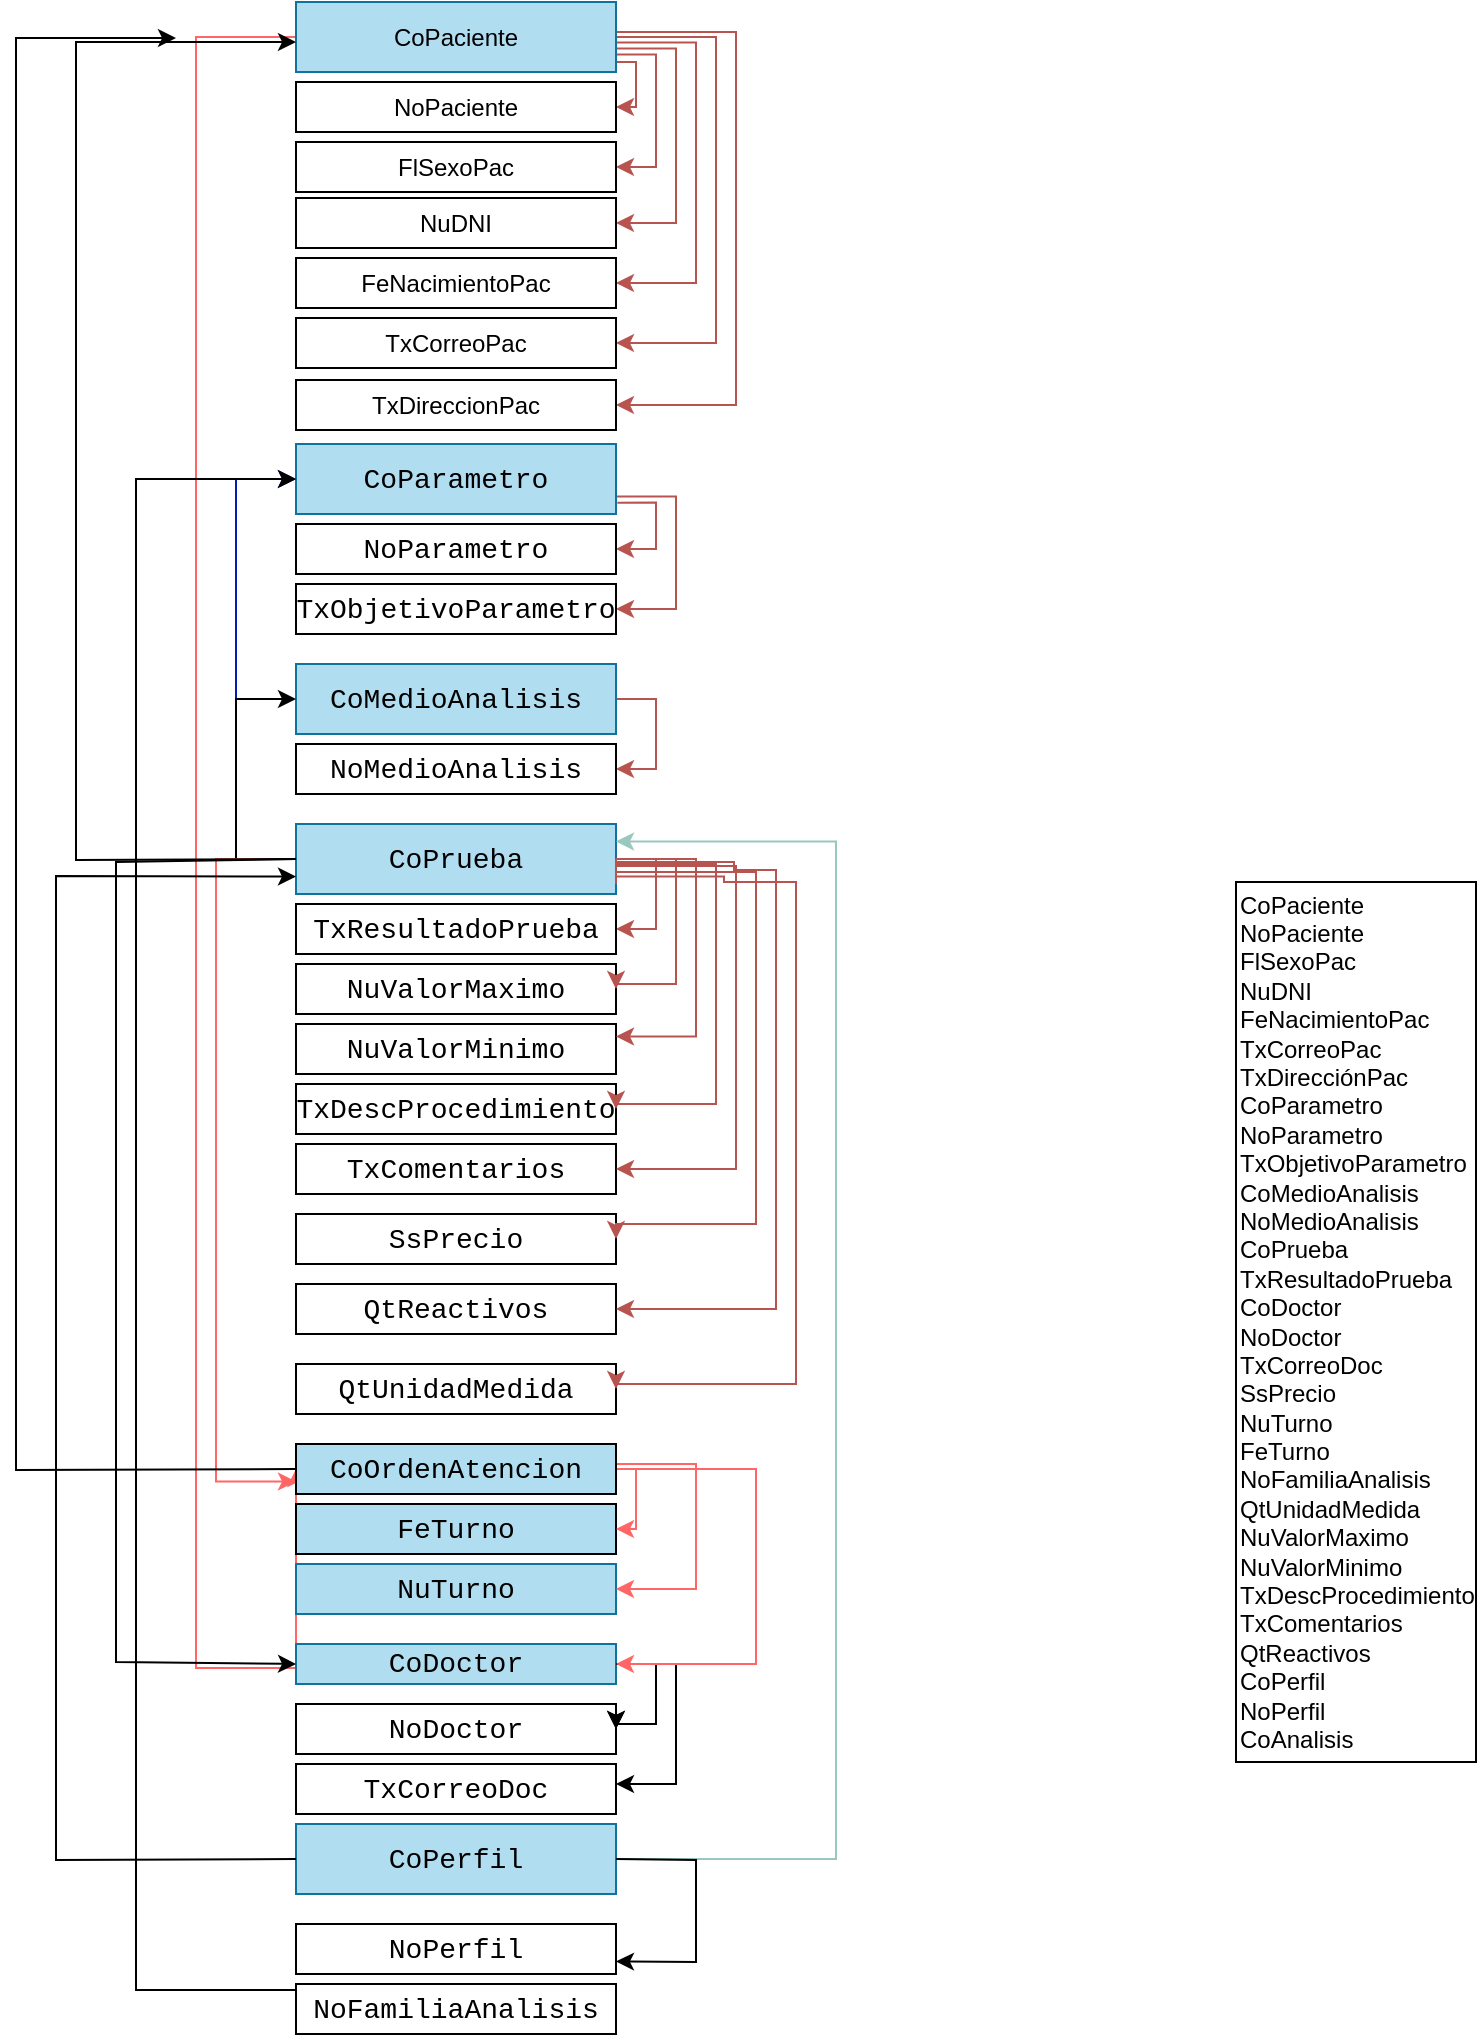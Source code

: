 <mxfile version="20.0.1" type="github" pages="2">
  <diagram id="OgyrWE9QW7U01_mNfkW-" name="Diagrama Funcional">
    <mxGraphModel dx="1422" dy="1931" grid="1" gridSize="10" guides="1" tooltips="1" connect="1" arrows="1" fold="1" page="1" pageScale="1" pageWidth="827" pageHeight="1169" math="0" shadow="0">
      <root>
        <mxCell id="0" />
        <mxCell id="1" parent="0" />
        <mxCell id="U30fMHRPCKEvRSloWxJ2-2" value="&lt;div&gt;CoPaciente&lt;/div&gt;&lt;div&gt;NoPaciente&lt;/div&gt;&lt;div&gt;FlSexoPac&lt;/div&gt;&lt;div&gt;&lt;span style=&quot;background-color: initial;&quot;&gt;NuDNI&lt;/span&gt;&lt;/div&gt;&lt;div&gt;FeNacimientoPac&lt;/div&gt;&lt;div&gt;TxCorreoPac&lt;/div&gt;&lt;div&gt;TxDirecciónPac&lt;/div&gt;&lt;div&gt;CoParametro&lt;/div&gt;&lt;div&gt;NoParametro&lt;/div&gt;&lt;div&gt;TxObjetivoParametro&lt;/div&gt;&lt;div&gt;CoMedioAnalisis&lt;/div&gt;&lt;div&gt;NoMedioAnalisis&lt;/div&gt;&lt;div&gt;CoPrueba&lt;/div&gt;&lt;div&gt;TxResultadoPrueba&lt;/div&gt;&lt;div&gt;CoDoctor&lt;/div&gt;&lt;div&gt;NoDoctor&lt;/div&gt;&lt;div&gt;TxCorreoDoc&lt;/div&gt;&lt;div&gt;SsPrecio&lt;/div&gt;&lt;div&gt;NuTurno&lt;/div&gt;&lt;div&gt;FeTurno&lt;/div&gt;&lt;div&gt;NoFamiliaAnalisis&lt;/div&gt;&lt;div&gt;QtUnidadMedida&lt;/div&gt;&lt;div&gt;NuValorMaximo&lt;/div&gt;&lt;div&gt;NuValorMinimo&lt;/div&gt;&lt;div&gt;TxDescProcedimiento&lt;/div&gt;&lt;div&gt;TxComentarios&lt;/div&gt;&lt;div&gt;QtReactivos&lt;/div&gt;&lt;div&gt;CoPerfil&lt;/div&gt;&lt;div&gt;NoPerfil&lt;/div&gt;&lt;div&gt;CoAnalisis&lt;/div&gt;" style="rounded=0;whiteSpace=wrap;html=1;align=left;" parent="1" vertex="1">
          <mxGeometry x="630" y="-700" width="120" height="440" as="geometry" />
        </mxCell>
        <mxCell id="VMXTu07LzBf01yCNnAky-2" style="edgeStyle=orthogonalEdgeStyle;rounded=0;orthogonalLoop=1;jettySize=auto;html=1;entryX=1;entryY=0.5;entryDx=0;entryDy=0;fillColor=#f8cecc;strokeColor=#b85450;" parent="1" source="U30fMHRPCKEvRSloWxJ2-3" target="U30fMHRPCKEvRSloWxJ2-10" edge="1">
          <mxGeometry relative="1" as="geometry">
            <Array as="points">
              <mxPoint x="330" y="-1110" />
              <mxPoint x="330" y="-1087" />
            </Array>
          </mxGeometry>
        </mxCell>
        <mxCell id="VMXTu07LzBf01yCNnAky-3" style="edgeStyle=orthogonalEdgeStyle;rounded=0;orthogonalLoop=1;jettySize=auto;html=1;entryX=1;entryY=0.5;entryDx=0;entryDy=0;exitX=1;exitY=0.75;exitDx=0;exitDy=0;fillColor=#f8cecc;strokeColor=#b85450;" parent="1" source="U30fMHRPCKEvRSloWxJ2-3" target="7MqDWlDyah3As3ThQvoX-7" edge="1">
          <mxGeometry relative="1" as="geometry">
            <Array as="points">
              <mxPoint x="340" y="-1114" />
              <mxPoint x="340" y="-1057" />
            </Array>
          </mxGeometry>
        </mxCell>
        <mxCell id="VMXTu07LzBf01yCNnAky-4" style="edgeStyle=orthogonalEdgeStyle;rounded=0;orthogonalLoop=1;jettySize=auto;html=1;entryX=1;entryY=0.5;entryDx=0;entryDy=0;fillColor=#f8cecc;strokeColor=#b85450;exitX=1.001;exitY=0.663;exitDx=0;exitDy=0;exitPerimeter=0;" parent="1" source="U30fMHRPCKEvRSloWxJ2-3" target="7MqDWlDyah3As3ThQvoX-8" edge="1">
          <mxGeometry relative="1" as="geometry">
            <Array as="points">
              <mxPoint x="350" y="-1117" />
              <mxPoint x="350" y="-1030" />
            </Array>
          </mxGeometry>
        </mxCell>
        <mxCell id="VMXTu07LzBf01yCNnAky-5" style="edgeStyle=orthogonalEdgeStyle;rounded=0;orthogonalLoop=1;jettySize=auto;html=1;entryX=1;entryY=0.5;entryDx=0;entryDy=0;fillColor=#f8cecc;strokeColor=#b85450;exitX=1.002;exitY=0.579;exitDx=0;exitDy=0;exitPerimeter=0;" parent="1" source="U30fMHRPCKEvRSloWxJ2-3" target="7MqDWlDyah3As3ThQvoX-9" edge="1">
          <mxGeometry relative="1" as="geometry">
            <Array as="points">
              <mxPoint x="360" y="-1120" />
              <mxPoint x="360" y="-999" />
            </Array>
          </mxGeometry>
        </mxCell>
        <mxCell id="VMXTu07LzBf01yCNnAky-6" style="edgeStyle=orthogonalEdgeStyle;rounded=0;orthogonalLoop=1;jettySize=auto;html=1;entryX=1;entryY=0.5;entryDx=0;entryDy=0;exitX=1;exitY=0.5;exitDx=0;exitDy=0;fillColor=#f8cecc;strokeColor=#b85450;" parent="1" source="U30fMHRPCKEvRSloWxJ2-3" target="7MqDWlDyah3As3ThQvoX-10" edge="1">
          <mxGeometry relative="1" as="geometry">
            <Array as="points">
              <mxPoint x="370" y="-1123" />
              <mxPoint x="370" y="-970" />
            </Array>
          </mxGeometry>
        </mxCell>
        <mxCell id="VMXTu07LzBf01yCNnAky-7" style="edgeStyle=orthogonalEdgeStyle;rounded=0;orthogonalLoop=1;jettySize=auto;html=1;entryX=1;entryY=0.5;entryDx=0;entryDy=0;fillColor=#f8cecc;strokeColor=#b85450;exitX=1.001;exitY=0.43;exitDx=0;exitDy=0;exitPerimeter=0;" parent="1" source="U30fMHRPCKEvRSloWxJ2-3" target="7MqDWlDyah3As3ThQvoX-11" edge="1">
          <mxGeometry relative="1" as="geometry">
            <Array as="points">
              <mxPoint x="380" y="-1125" />
              <mxPoint x="380" y="-938" />
            </Array>
          </mxGeometry>
        </mxCell>
        <mxCell id="k_henDzEmTzPx3Y-Ofke-39" style="edgeStyle=orthogonalEdgeStyle;rounded=0;orthogonalLoop=1;jettySize=auto;html=1;entryX=0;entryY=0.5;entryDx=0;entryDy=0;strokeColor=#FF6666;" parent="1" source="U30fMHRPCKEvRSloWxJ2-3" target="k_henDzEmTzPx3Y-Ofke-34" edge="1">
          <mxGeometry relative="1" as="geometry">
            <Array as="points">
              <mxPoint x="110" y="-1122" />
              <mxPoint x="110" y="-307" />
            </Array>
          </mxGeometry>
        </mxCell>
        <mxCell id="U30fMHRPCKEvRSloWxJ2-3" value="&lt;span style=&quot;text-align: left;&quot;&gt;CoPaciente&lt;/span&gt;" style="rounded=0;whiteSpace=wrap;html=1;verticalAlign=middle;fillColor=#b1ddf0;strokeColor=#10739e;" parent="1" vertex="1">
          <mxGeometry x="160" y="-1140" width="160" height="35" as="geometry" />
        </mxCell>
        <mxCell id="U30fMHRPCKEvRSloWxJ2-10" value="NoPaciente" style="rounded=0;whiteSpace=wrap;html=1;fillColor=none;verticalAlign=middle;" parent="1" vertex="1">
          <mxGeometry x="160" y="-1100" width="160" height="25" as="geometry" />
        </mxCell>
        <mxCell id="7MqDWlDyah3As3ThQvoX-7" value="FlSexoPac" style="text;whiteSpace=wrap;html=1;strokeColor=default;align=center;verticalAlign=middle;" parent="1" vertex="1">
          <mxGeometry x="160" y="-1070" width="160" height="25" as="geometry" />
        </mxCell>
        <mxCell id="7MqDWlDyah3As3ThQvoX-8" value="NuDNI" style="text;whiteSpace=wrap;html=1;strokeColor=default;verticalAlign=middle;align=center;" parent="1" vertex="1">
          <mxGeometry x="160" y="-1042" width="160" height="25" as="geometry" />
        </mxCell>
        <mxCell id="7MqDWlDyah3As3ThQvoX-9" value="FeNacimientoPac" style="text;whiteSpace=wrap;html=1;strokeColor=default;verticalAlign=middle;align=center;" parent="1" vertex="1">
          <mxGeometry x="160" y="-1012" width="160" height="25" as="geometry" />
        </mxCell>
        <mxCell id="7MqDWlDyah3As3ThQvoX-10" value="TxCorreoPac" style="text;whiteSpace=wrap;html=1;strokeColor=default;verticalAlign=middle;align=center;" parent="1" vertex="1">
          <mxGeometry x="160" y="-982" width="160" height="25" as="geometry" />
        </mxCell>
        <mxCell id="7MqDWlDyah3As3ThQvoX-11" value="TxDireccionPac" style="text;whiteSpace=wrap;html=1;strokeColor=default;verticalAlign=middle;align=center;" parent="1" vertex="1">
          <mxGeometry x="160" y="-951" width="160" height="25" as="geometry" />
        </mxCell>
        <mxCell id="joBJQcJy5BEW3q7VFywo-4" style="edgeStyle=orthogonalEdgeStyle;rounded=0;orthogonalLoop=1;jettySize=auto;html=1;entryX=1;entryY=0.5;entryDx=0;entryDy=0;exitX=1.004;exitY=0.838;exitDx=0;exitDy=0;exitPerimeter=0;fillColor=#f8cecc;strokeColor=#b85450;" parent="1" source="7MqDWlDyah3As3ThQvoX-13" target="7MqDWlDyah3As3ThQvoX-14" edge="1">
          <mxGeometry relative="1" as="geometry">
            <Array as="points">
              <mxPoint x="340" y="-890" />
              <mxPoint x="340" y="-866" />
            </Array>
          </mxGeometry>
        </mxCell>
        <mxCell id="joBJQcJy5BEW3q7VFywo-6" style="edgeStyle=orthogonalEdgeStyle;rounded=0;orthogonalLoop=1;jettySize=auto;html=1;entryX=1;entryY=0.5;entryDx=0;entryDy=0;exitX=1;exitY=0.75;exitDx=0;exitDy=0;fillColor=#f8cecc;strokeColor=#b85450;" parent="1" source="7MqDWlDyah3As3ThQvoX-13" target="7MqDWlDyah3As3ThQvoX-17" edge="1">
          <mxGeometry relative="1" as="geometry">
            <Array as="points">
              <mxPoint x="350" y="-893" />
              <mxPoint x="350" y="-836" />
            </Array>
          </mxGeometry>
        </mxCell>
        <mxCell id="7MqDWlDyah3As3ThQvoX-13" value="&lt;div style=&quot;font-family: Consolas, &amp;quot;Courier New&amp;quot;, monospace; font-size: 14px; line-height: 19px;&quot;&gt;&lt;div&gt;&lt;span style=&quot;&quot;&gt;CoParametro&lt;/span&gt;&lt;/div&gt;&lt;/div&gt;" style="text;whiteSpace=wrap;html=1;verticalAlign=middle;align=center;labelBackgroundColor=none;fontStyle=0;strokeColor=#10739e;fillColor=#b1ddf0;" parent="1" vertex="1">
          <mxGeometry x="160" y="-919" width="160" height="35" as="geometry" />
        </mxCell>
        <mxCell id="7MqDWlDyah3As3ThQvoX-14" value="&lt;div style=&quot;font-family: Consolas, &amp;quot;Courier New&amp;quot;, monospace; font-size: 14px; line-height: 19px;&quot;&gt;&lt;div&gt;&lt;span style=&quot;&quot;&gt;NoParametro&lt;/span&gt;&lt;/div&gt;&lt;/div&gt;" style="text;whiteSpace=wrap;html=1;verticalAlign=middle;align=center;fontColor=default;labelBackgroundColor=none;fontStyle=0;strokeColor=default;" parent="1" vertex="1">
          <mxGeometry x="160" y="-879" width="160" height="25" as="geometry" />
        </mxCell>
        <mxCell id="7MqDWlDyah3As3ThQvoX-17" value="&lt;div style=&quot;font-family: Consolas, &amp;quot;Courier New&amp;quot;, monospace; font-size: 14px; line-height: 19px;&quot;&gt;&lt;div&gt;&lt;span style=&quot;&quot;&gt;TxObjetivoParametro&lt;/span&gt;&lt;/div&gt;&lt;/div&gt;" style="text;whiteSpace=wrap;html=1;verticalAlign=middle;align=center;fontColor=default;labelBackgroundColor=none;fontStyle=0;strokeColor=default;" parent="1" vertex="1">
          <mxGeometry x="160" y="-849" width="160" height="25" as="geometry" />
        </mxCell>
        <mxCell id="joBJQcJy5BEW3q7VFywo-7" style="edgeStyle=orthogonalEdgeStyle;rounded=0;orthogonalLoop=1;jettySize=auto;html=1;entryX=1;entryY=0.5;entryDx=0;entryDy=0;fillColor=#f8cecc;strokeColor=#b85450;" parent="1" source="7MqDWlDyah3As3ThQvoX-18" target="7MqDWlDyah3As3ThQvoX-19" edge="1">
          <mxGeometry relative="1" as="geometry">
            <Array as="points">
              <mxPoint x="340" y="-791.5" />
              <mxPoint x="340" y="-756" />
            </Array>
          </mxGeometry>
        </mxCell>
        <mxCell id="7MqDWlDyah3As3ThQvoX-18" value="&lt;div style=&quot;font-family: Consolas, &amp;quot;Courier New&amp;quot;, monospace; font-size: 14px; line-height: 19px;&quot;&gt;&lt;div&gt;&lt;span style=&quot;&quot;&gt;CoMedioAnalisis&lt;/span&gt;&lt;/div&gt;&lt;/div&gt;" style="text;whiteSpace=wrap;html=1;verticalAlign=middle;align=center;labelBackgroundColor=none;fontStyle=0;strokeColor=#10739e;fillColor=#b1ddf0;" parent="1" vertex="1">
          <mxGeometry x="160" y="-809" width="160" height="35" as="geometry" />
        </mxCell>
        <mxCell id="7MqDWlDyah3As3ThQvoX-19" value="&lt;div style=&quot;font-family: Consolas, &amp;quot;Courier New&amp;quot;, monospace; font-size: 14px; line-height: 19px;&quot;&gt;&lt;div&gt;&lt;span style=&quot;&quot;&gt;NoMedioAnalisis&lt;/span&gt;&lt;/div&gt;&lt;/div&gt;" style="text;whiteSpace=wrap;html=1;verticalAlign=middle;align=center;fontColor=default;labelBackgroundColor=none;fontStyle=0;strokeColor=default;" parent="1" vertex="1">
          <mxGeometry x="160" y="-769" width="160" height="25" as="geometry" />
        </mxCell>
        <mxCell id="joBJQcJy5BEW3q7VFywo-8" style="edgeStyle=orthogonalEdgeStyle;rounded=0;orthogonalLoop=1;jettySize=auto;html=1;entryX=1;entryY=0.5;entryDx=0;entryDy=0;fillColor=#f8cecc;strokeColor=#b85450;" parent="1" source="7MqDWlDyah3As3ThQvoX-20" target="7MqDWlDyah3As3ThQvoX-21" edge="1">
          <mxGeometry relative="1" as="geometry">
            <Array as="points">
              <mxPoint x="340" y="-711" />
              <mxPoint x="340" y="-676" />
            </Array>
          </mxGeometry>
        </mxCell>
        <mxCell id="joBJQcJy5BEW3q7VFywo-14" style="edgeStyle=orthogonalEdgeStyle;rounded=0;orthogonalLoop=1;jettySize=auto;html=1;entryX=0;entryY=0.5;entryDx=0;entryDy=0;fillColor=#0050ef;strokeColor=#001DBC;" parent="1" source="7MqDWlDyah3As3ThQvoX-20" target="7MqDWlDyah3As3ThQvoX-13" edge="1">
          <mxGeometry relative="1" as="geometry">
            <Array as="points">
              <mxPoint x="130" y="-711.5" />
              <mxPoint x="130" y="-901" />
            </Array>
          </mxGeometry>
        </mxCell>
        <mxCell id="k_henDzEmTzPx3Y-Ofke-29" style="edgeStyle=orthogonalEdgeStyle;rounded=0;orthogonalLoop=1;jettySize=auto;html=1;entryX=0;entryY=0.5;entryDx=0;entryDy=0;exitX=0;exitY=0.5;exitDx=0;exitDy=0;" parent="1" source="7MqDWlDyah3As3ThQvoX-20" target="7MqDWlDyah3As3ThQvoX-18" edge="1">
          <mxGeometry relative="1" as="geometry">
            <Array as="points">
              <mxPoint x="130" y="-711" />
              <mxPoint x="130" y="-791" />
            </Array>
          </mxGeometry>
        </mxCell>
        <mxCell id="k_henDzEmTzPx3Y-Ofke-38" style="edgeStyle=orthogonalEdgeStyle;rounded=0;orthogonalLoop=1;jettySize=auto;html=1;entryX=0;entryY=0.75;entryDx=0;entryDy=0;strokeColor=#FF6666;" parent="1" source="7MqDWlDyah3As3ThQvoX-20" target="k_henDzEmTzPx3Y-Ofke-34" edge="1">
          <mxGeometry relative="1" as="geometry">
            <Array as="points">
              <mxPoint x="120" y="-711" />
              <mxPoint x="120" y="-400" />
            </Array>
          </mxGeometry>
        </mxCell>
        <mxCell id="7MqDWlDyah3As3ThQvoX-20" value="&lt;div style=&quot;font-family: Consolas, &amp;quot;Courier New&amp;quot;, monospace; font-size: 14px; line-height: 19px;&quot;&gt;&lt;div&gt;&lt;span style=&quot;&quot;&gt;CoPrueba&lt;/span&gt;&lt;/div&gt;&lt;/div&gt;" style="text;whiteSpace=wrap;html=1;verticalAlign=middle;align=center;labelBackgroundColor=none;fontStyle=0;strokeColor=#10739e;fillColor=#b1ddf0;" parent="1" vertex="1">
          <mxGeometry x="160" y="-729" width="160" height="35" as="geometry" />
        </mxCell>
        <mxCell id="7MqDWlDyah3As3ThQvoX-21" value="&lt;div style=&quot;font-family: Consolas, &amp;quot;Courier New&amp;quot;, monospace; font-size: 14px; line-height: 19px;&quot;&gt;&lt;div&gt;&lt;span style=&quot;&quot;&gt;TxResultadoPrueba&lt;/span&gt;&lt;/div&gt;&lt;/div&gt;" style="text;whiteSpace=wrap;html=1;verticalAlign=middle;align=center;fontColor=default;labelBackgroundColor=none;fontStyle=0;strokeColor=default;" parent="1" vertex="1">
          <mxGeometry x="160" y="-689" width="160" height="25" as="geometry" />
        </mxCell>
        <mxCell id="k_henDzEmTzPx3Y-Ofke-25" style="edgeStyle=orthogonalEdgeStyle;rounded=0;orthogonalLoop=1;jettySize=auto;html=1;exitX=1;exitY=0.5;exitDx=0;exitDy=0;entryX=1;entryY=0.5;entryDx=0;entryDy=0;" parent="1" source="7MqDWlDyah3As3ThQvoX-23" target="7MqDWlDyah3As3ThQvoX-24" edge="1">
          <mxGeometry relative="1" as="geometry">
            <Array as="points">
              <mxPoint x="340" y="-309" />
              <mxPoint x="340" y="-279" />
              <mxPoint x="320" y="-279" />
            </Array>
          </mxGeometry>
        </mxCell>
        <mxCell id="7MqDWlDyah3As3ThQvoX-23" value="&lt;div style=&quot;font-family: Consolas, &amp;quot;Courier New&amp;quot;, monospace; font-size: 14px; line-height: 19px;&quot;&gt;&lt;div&gt;&lt;span style=&quot;&quot;&gt;CoDoctor&lt;/span&gt;&lt;/div&gt;&lt;/div&gt;" style="text;whiteSpace=wrap;html=1;verticalAlign=middle;align=center;labelBackgroundColor=none;fontStyle=0;strokeColor=#10739e;fillColor=#b1ddf0;" parent="1" vertex="1">
          <mxGeometry x="160" y="-319" width="160" height="20" as="geometry" />
        </mxCell>
        <mxCell id="7MqDWlDyah3As3ThQvoX-24" value="&lt;div style=&quot;font-family: Consolas, &amp;quot;Courier New&amp;quot;, monospace; font-size: 14px; line-height: 19px;&quot;&gt;&lt;div&gt;&lt;span style=&quot;&quot;&gt;NoDoctor&lt;/span&gt;&lt;/div&gt;&lt;/div&gt;" style="text;whiteSpace=wrap;html=1;verticalAlign=middle;align=center;fontColor=default;labelBackgroundColor=none;fontStyle=0;strokeColor=default;" parent="1" vertex="1">
          <mxGeometry x="160" y="-289" width="160" height="25" as="geometry" />
        </mxCell>
        <mxCell id="7MqDWlDyah3As3ThQvoX-25" value="&lt;div style=&quot;font-family: Consolas, &amp;quot;Courier New&amp;quot;, monospace; font-size: 14px; line-height: 19px;&quot;&gt;&lt;div&gt;&lt;span style=&quot;&quot;&gt;TxCorreoDoc&lt;/span&gt;&lt;/div&gt;&lt;/div&gt;" style="text;whiteSpace=wrap;html=1;verticalAlign=middle;align=center;fontColor=default;labelBackgroundColor=none;fontStyle=0;strokeColor=default;" parent="1" vertex="1">
          <mxGeometry x="160" y="-259" width="160" height="25" as="geometry" />
        </mxCell>
        <mxCell id="7MqDWlDyah3As3ThQvoX-26" value="&lt;div style=&quot;font-family: Consolas, &amp;quot;Courier New&amp;quot;, monospace; font-size: 14px; line-height: 19px;&quot;&gt;&lt;div&gt;&lt;span style=&quot;&quot;&gt;SsPrecio&lt;/span&gt;&lt;/div&gt;&lt;/div&gt;" style="text;whiteSpace=wrap;html=1;verticalAlign=middle;align=center;fontColor=default;labelBackgroundColor=none;fontStyle=0;strokeColor=default;" parent="1" vertex="1">
          <mxGeometry x="160" y="-534" width="160" height="25" as="geometry" />
        </mxCell>
        <mxCell id="7MqDWlDyah3As3ThQvoX-27" value="&lt;div style=&quot;font-family: Consolas, &amp;quot;Courier New&amp;quot;, monospace; font-size: 14px; line-height: 19px;&quot;&gt;&lt;div&gt;&lt;span style=&quot;&quot;&gt;NuTurno&lt;/span&gt;&lt;/div&gt;&lt;/div&gt;" style="text;whiteSpace=wrap;html=1;verticalAlign=middle;align=center;labelBackgroundColor=none;fontStyle=0;strokeColor=#10739E;fillColor=#B1DDF0;" parent="1" vertex="1">
          <mxGeometry x="160" y="-359" width="160" height="25" as="geometry" />
        </mxCell>
        <mxCell id="7MqDWlDyah3As3ThQvoX-28" value="&lt;div style=&quot;font-family: Consolas, &amp;quot;Courier New&amp;quot;, monospace; font-size: 14px; line-height: 19px;&quot;&gt;&lt;div&gt;&lt;span style=&quot;&quot;&gt;FeTurno&lt;/span&gt;&lt;/div&gt;&lt;/div&gt;" style="text;whiteSpace=wrap;html=1;verticalAlign=middle;align=center;fontColor=default;labelBackgroundColor=none;fontStyle=0;strokeColor=default;fillColor=#B1DDF0;" parent="1" vertex="1">
          <mxGeometry x="160" y="-389" width="160" height="25" as="geometry" />
        </mxCell>
        <mxCell id="k_henDzEmTzPx3Y-Ofke-44" style="edgeStyle=orthogonalEdgeStyle;rounded=0;orthogonalLoop=1;jettySize=auto;html=1;entryX=1;entryY=0.25;entryDx=0;entryDy=0;strokeColor=#9AC7BF;" parent="1" source="7MqDWlDyah3As3ThQvoX-36" target="7MqDWlDyah3As3ThQvoX-20" edge="1">
          <mxGeometry relative="1" as="geometry">
            <Array as="points">
              <mxPoint x="430" y="-211" />
              <mxPoint x="430" y="-720" />
            </Array>
          </mxGeometry>
        </mxCell>
        <mxCell id="7MqDWlDyah3As3ThQvoX-36" value="&lt;div style=&quot;font-family: Consolas, &amp;quot;Courier New&amp;quot;, monospace; font-size: 14px; line-height: 19px;&quot;&gt;&lt;div&gt;&lt;span style=&quot;&quot;&gt;CoPerfil&lt;/span&gt;&lt;/div&gt;&lt;/div&gt;" style="text;whiteSpace=wrap;html=1;verticalAlign=middle;align=center;labelBackgroundColor=none;fontStyle=0;fillColor=#b1ddf0;strokeColor=#10739e;" parent="1" vertex="1">
          <mxGeometry x="160" y="-229" width="160" height="35" as="geometry" />
        </mxCell>
        <mxCell id="7MqDWlDyah3As3ThQvoX-37" value="&lt;div style=&quot;font-family: Consolas, &amp;quot;Courier New&amp;quot;, monospace; font-size: 14px; line-height: 19px;&quot;&gt;&lt;div&gt;&lt;span style=&quot;&quot;&gt;NoPerfil&lt;/span&gt;&lt;/div&gt;&lt;/div&gt;" style="text;whiteSpace=wrap;html=1;verticalAlign=middle;align=center;fontColor=default;labelBackgroundColor=none;fontStyle=0;strokeColor=default;" parent="1" vertex="1">
          <mxGeometry x="160" y="-179" width="160" height="25" as="geometry" />
        </mxCell>
        <mxCell id="k_henDzEmTzPx3Y-Ofke-28" style="edgeStyle=orthogonalEdgeStyle;rounded=0;orthogonalLoop=1;jettySize=auto;html=1;exitX=0;exitY=0.5;exitDx=0;exitDy=0;entryX=0;entryY=0.5;entryDx=0;entryDy=0;" parent="1" source="k_henDzEmTzPx3Y-Ofke-7" target="7MqDWlDyah3As3ThQvoX-13" edge="1">
          <mxGeometry relative="1" as="geometry">
            <Array as="points">
              <mxPoint x="80" y="-146" />
              <mxPoint x="80" y="-901" />
            </Array>
          </mxGeometry>
        </mxCell>
        <mxCell id="k_henDzEmTzPx3Y-Ofke-7" value="&lt;div style=&quot;font-family: Consolas, &amp;quot;Courier New&amp;quot;, monospace; font-size: 14px; line-height: 19px;&quot;&gt;&lt;div&gt;&lt;span style=&quot;&quot;&gt;NoFamiliaAnalisis&lt;/span&gt;&lt;/div&gt;&lt;/div&gt;" style="text;whiteSpace=wrap;html=1;verticalAlign=middle;align=center;fontColor=default;labelBackgroundColor=none;fontStyle=0;strokeColor=default;" parent="1" vertex="1">
          <mxGeometry x="160" y="-149" width="160" height="25" as="geometry" />
        </mxCell>
        <mxCell id="k_henDzEmTzPx3Y-Ofke-8" value="&lt;div style=&quot;font-family: Consolas, &amp;quot;Courier New&amp;quot;, monospace; font-size: 14px; line-height: 19px;&quot;&gt;&lt;div&gt;&lt;span style=&quot;&quot;&gt;QtUnidadMedida&lt;/span&gt;&lt;/div&gt;&lt;/div&gt;" style="text;whiteSpace=wrap;html=1;verticalAlign=middle;align=center;fontColor=default;labelBackgroundColor=none;fontStyle=0;strokeColor=default;" parent="1" vertex="1">
          <mxGeometry x="160" y="-459" width="160" height="25" as="geometry" />
        </mxCell>
        <mxCell id="k_henDzEmTzPx3Y-Ofke-9" value="&lt;div style=&quot;font-family: Consolas, &amp;quot;Courier New&amp;quot;, monospace; font-size: 14px; line-height: 19px;&quot;&gt;&lt;div&gt;&lt;span style=&quot;&quot;&gt;NuValorMaximo&lt;/span&gt;&lt;/div&gt;&lt;/div&gt;" style="text;whiteSpace=wrap;html=1;verticalAlign=middle;align=center;fontColor=default;labelBackgroundColor=none;fontStyle=0;strokeColor=default;" parent="1" vertex="1">
          <mxGeometry x="160" y="-659" width="160" height="25" as="geometry" />
        </mxCell>
        <mxCell id="k_henDzEmTzPx3Y-Ofke-10" value="&lt;div style=&quot;font-family: Consolas, &amp;quot;Courier New&amp;quot;, monospace; font-size: 14px; line-height: 19px;&quot;&gt;&lt;div&gt;&lt;span style=&quot;&quot;&gt;NuValorMinimo&lt;/span&gt;&lt;/div&gt;&lt;/div&gt;" style="text;whiteSpace=wrap;html=1;verticalAlign=middle;align=center;fontColor=default;labelBackgroundColor=none;fontStyle=0;strokeColor=default;" parent="1" vertex="1">
          <mxGeometry x="160" y="-629" width="160" height="25" as="geometry" />
        </mxCell>
        <mxCell id="k_henDzEmTzPx3Y-Ofke-11" value="&lt;div style=&quot;font-family: Consolas, &amp;quot;Courier New&amp;quot;, monospace; font-size: 14px; line-height: 19px;&quot;&gt;&lt;div&gt;&lt;span style=&quot;&quot;&gt;TxDescProcedimiento&lt;/span&gt;&lt;/div&gt;&lt;/div&gt;" style="text;whiteSpace=wrap;html=1;verticalAlign=middle;align=center;fontColor=default;labelBackgroundColor=none;fontStyle=0;strokeColor=default;" parent="1" vertex="1">
          <mxGeometry x="160" y="-599" width="160" height="25" as="geometry" />
        </mxCell>
        <mxCell id="k_henDzEmTzPx3Y-Ofke-12" value="&lt;div style=&quot;font-family: Consolas, &amp;quot;Courier New&amp;quot;, monospace; font-size: 14px; line-height: 19px;&quot;&gt;&lt;div&gt;&lt;span style=&quot;&quot;&gt;TxComentarios&lt;/span&gt;&lt;/div&gt;&lt;/div&gt;" style="text;whiteSpace=wrap;html=1;verticalAlign=middle;align=center;fontColor=default;labelBackgroundColor=none;fontStyle=0;strokeColor=default;" parent="1" vertex="1">
          <mxGeometry x="160" y="-569" width="160" height="25" as="geometry" />
        </mxCell>
        <mxCell id="k_henDzEmTzPx3Y-Ofke-13" value="&lt;div style=&quot;font-family: Consolas, &amp;quot;Courier New&amp;quot;, monospace; font-size: 14px; line-height: 19px;&quot;&gt;&lt;div&gt;&lt;span style=&quot;&quot;&gt;QtReactivos&lt;/span&gt;&lt;/div&gt;&lt;/div&gt;" style="text;whiteSpace=wrap;html=1;verticalAlign=middle;align=center;fontColor=default;labelBackgroundColor=none;fontStyle=0;strokeColor=default;" parent="1" vertex="1">
          <mxGeometry x="160" y="-499" width="160" height="25" as="geometry" />
        </mxCell>
        <mxCell id="k_henDzEmTzPx3Y-Ofke-14" style="edgeStyle=orthogonalEdgeStyle;rounded=0;orthogonalLoop=1;jettySize=auto;html=1;entryX=1;entryY=0.5;entryDx=0;entryDy=0;fillColor=#f8cecc;strokeColor=#b85450;exitX=1;exitY=0.5;exitDx=0;exitDy=0;" parent="1" source="7MqDWlDyah3As3ThQvoX-20" target="k_henDzEmTzPx3Y-Ofke-9" edge="1">
          <mxGeometry relative="1" as="geometry">
            <Array as="points">
              <mxPoint x="350" y="-711" />
              <mxPoint x="350" y="-649" />
              <mxPoint x="320" y="-649" />
            </Array>
            <mxPoint x="360" y="-698.997" as="sourcePoint" />
            <mxPoint x="360" y="-664.03" as="targetPoint" />
          </mxGeometry>
        </mxCell>
        <mxCell id="k_henDzEmTzPx3Y-Ofke-17" style="edgeStyle=orthogonalEdgeStyle;rounded=0;orthogonalLoop=1;jettySize=auto;html=1;entryX=1;entryY=0.25;entryDx=0;entryDy=0;fillColor=#f8cecc;strokeColor=#b85450;exitX=1;exitY=0.5;exitDx=0;exitDy=0;" parent="1" source="7MqDWlDyah3As3ThQvoX-20" target="k_henDzEmTzPx3Y-Ofke-10" edge="1">
          <mxGeometry relative="1" as="geometry">
            <Array as="points">
              <mxPoint x="360" y="-711" />
              <mxPoint x="360" y="-623" />
            </Array>
            <mxPoint x="330" y="-709" as="sourcePoint" />
            <mxPoint x="330" y="-644" as="targetPoint" />
          </mxGeometry>
        </mxCell>
        <mxCell id="k_henDzEmTzPx3Y-Ofke-18" style="edgeStyle=orthogonalEdgeStyle;rounded=0;orthogonalLoop=1;jettySize=auto;html=1;entryX=1;entryY=0.5;entryDx=0;entryDy=0;fillColor=#f8cecc;strokeColor=#b85450;exitX=1;exitY=0.5;exitDx=0;exitDy=0;" parent="1" target="k_henDzEmTzPx3Y-Ofke-11" edge="1">
          <mxGeometry relative="1" as="geometry">
            <Array as="points">
              <mxPoint x="370" y="-709" />
              <mxPoint x="370" y="-589" />
              <mxPoint x="320" y="-589" />
            </Array>
            <mxPoint x="320" y="-709" as="sourcePoint" />
            <mxPoint x="320" y="-620.25" as="targetPoint" />
          </mxGeometry>
        </mxCell>
        <mxCell id="k_henDzEmTzPx3Y-Ofke-19" style="edgeStyle=orthogonalEdgeStyle;rounded=0;orthogonalLoop=1;jettySize=auto;html=1;entryX=1;entryY=0.5;entryDx=0;entryDy=0;fillColor=#f8cecc;strokeColor=#b85450;exitX=1;exitY=0.5;exitDx=0;exitDy=0;" parent="1" source="7MqDWlDyah3As3ThQvoX-20" target="k_henDzEmTzPx3Y-Ofke-12" edge="1">
          <mxGeometry relative="1" as="geometry">
            <Array as="points">
              <mxPoint x="320" y="-708" />
              <mxPoint x="380" y="-708" />
              <mxPoint x="380" y="-556" />
            </Array>
            <mxPoint x="380" y="-707.75" as="sourcePoint" />
            <mxPoint x="380" y="-585.25" as="targetPoint" />
          </mxGeometry>
        </mxCell>
        <mxCell id="k_henDzEmTzPx3Y-Ofke-20" style="edgeStyle=orthogonalEdgeStyle;rounded=0;orthogonalLoop=1;jettySize=auto;html=1;entryX=1;entryY=0.5;entryDx=0;entryDy=0;fillColor=#f8cecc;strokeColor=#b85450;exitX=1;exitY=0.5;exitDx=0;exitDy=0;" parent="1" target="7MqDWlDyah3As3ThQvoX-26" edge="1">
          <mxGeometry relative="1" as="geometry">
            <Array as="points">
              <mxPoint x="320" y="-709" />
              <mxPoint x="320" y="-705" />
              <mxPoint x="390" y="-705" />
              <mxPoint x="390" y="-529" />
              <mxPoint x="320" y="-529" />
            </Array>
            <mxPoint x="340" y="-709" as="sourcePoint" />
            <mxPoint x="340" y="-554" as="targetPoint" />
          </mxGeometry>
        </mxCell>
        <mxCell id="k_henDzEmTzPx3Y-Ofke-21" style="edgeStyle=orthogonalEdgeStyle;rounded=0;orthogonalLoop=1;jettySize=auto;html=1;entryX=1;entryY=0.5;entryDx=0;entryDy=0;fillColor=#f8cecc;strokeColor=#b85450;" parent="1" target="k_henDzEmTzPx3Y-Ofke-13" edge="1">
          <mxGeometry relative="1" as="geometry">
            <Array as="points">
              <mxPoint x="320" y="-710" />
              <mxPoint x="379" y="-710" />
              <mxPoint x="379" y="-706" />
              <mxPoint x="400" y="-706" />
              <mxPoint x="400" y="-486" />
            </Array>
            <mxPoint x="320" y="-699" as="sourcePoint" />
            <mxPoint x="379" y="-522.75" as="targetPoint" />
          </mxGeometry>
        </mxCell>
        <mxCell id="k_henDzEmTzPx3Y-Ofke-22" style="edgeStyle=orthogonalEdgeStyle;rounded=0;orthogonalLoop=1;jettySize=auto;html=1;entryX=1;entryY=0.5;entryDx=0;entryDy=0;fillColor=#f8cecc;strokeColor=#b85450;exitX=1;exitY=0.75;exitDx=0;exitDy=0;" parent="1" source="7MqDWlDyah3As3ThQvoX-20" target="k_henDzEmTzPx3Y-Ofke-8" edge="1">
          <mxGeometry relative="1" as="geometry">
            <Array as="points">
              <mxPoint x="374" y="-703" />
              <mxPoint x="374" y="-700" />
              <mxPoint x="410" y="-700" />
              <mxPoint x="410" y="-449" />
              <mxPoint x="320" y="-449" />
            </Array>
            <mxPoint x="374" y="-689" as="sourcePoint" />
            <mxPoint x="374" y="-476.5" as="targetPoint" />
          </mxGeometry>
        </mxCell>
        <mxCell id="k_henDzEmTzPx3Y-Ofke-26" style="edgeStyle=orthogonalEdgeStyle;rounded=0;orthogonalLoop=1;jettySize=auto;html=1;exitX=1;exitY=0.5;exitDx=0;exitDy=0;" parent="1" source="7MqDWlDyah3As3ThQvoX-23" edge="1">
          <mxGeometry relative="1" as="geometry">
            <mxPoint x="330" y="-326.5" as="sourcePoint" />
            <mxPoint x="320" y="-249" as="targetPoint" />
            <Array as="points">
              <mxPoint x="350" y="-309" />
              <mxPoint x="350" y="-249" />
            </Array>
          </mxGeometry>
        </mxCell>
        <mxCell id="k_henDzEmTzPx3Y-Ofke-36" style="edgeStyle=orthogonalEdgeStyle;rounded=0;orthogonalLoop=1;jettySize=auto;html=1;entryX=1;entryY=0.5;entryDx=0;entryDy=0;exitX=1;exitY=0.5;exitDx=0;exitDy=0;strokeColor=#FF6666;" parent="1" source="k_henDzEmTzPx3Y-Ofke-34" target="7MqDWlDyah3As3ThQvoX-28" edge="1">
          <mxGeometry relative="1" as="geometry">
            <Array as="points">
              <mxPoint x="330" y="-407" />
              <mxPoint x="330" y="-377" />
            </Array>
          </mxGeometry>
        </mxCell>
        <mxCell id="k_henDzEmTzPx3Y-Ofke-37" style="edgeStyle=orthogonalEdgeStyle;rounded=0;orthogonalLoop=1;jettySize=auto;html=1;entryX=1;entryY=0.5;entryDx=0;entryDy=0;strokeColor=#FF6666;" parent="1" source="k_henDzEmTzPx3Y-Ofke-34" target="7MqDWlDyah3As3ThQvoX-27" edge="1">
          <mxGeometry relative="1" as="geometry">
            <Array as="points">
              <mxPoint x="360" y="-409" />
              <mxPoint x="360" y="-346" />
            </Array>
          </mxGeometry>
        </mxCell>
        <mxCell id="9EHy9spX3DYVqAHEwM8p-1" style="edgeStyle=orthogonalEdgeStyle;rounded=0;orthogonalLoop=1;jettySize=auto;html=1;exitX=1;exitY=0.5;exitDx=0;exitDy=0;entryX=1;entryY=0.5;entryDx=0;entryDy=0;strokeColor=#FF6666;" edge="1" parent="1" source="k_henDzEmTzPx3Y-Ofke-34" target="7MqDWlDyah3As3ThQvoX-23">
          <mxGeometry relative="1" as="geometry">
            <Array as="points">
              <mxPoint x="390" y="-406" />
              <mxPoint x="390" y="-309" />
            </Array>
          </mxGeometry>
        </mxCell>
        <mxCell id="k_henDzEmTzPx3Y-Ofke-34" value="&lt;div style=&quot;font-family: Consolas, &amp;quot;Courier New&amp;quot;, monospace; font-size: 14px; line-height: 19px;&quot;&gt;&lt;div&gt;&lt;span style=&quot;&quot;&gt;CoOrdenAtencion&lt;/span&gt;&lt;/div&gt;&lt;/div&gt;" style="text;whiteSpace=wrap;html=1;verticalAlign=middle;align=center;fontColor=default;labelBackgroundColor=none;fontStyle=0;strokeColor=default;fillColor=#B1DDF0;" parent="1" vertex="1">
          <mxGeometry x="160" y="-419" width="160" height="25" as="geometry" />
        </mxCell>
        <mxCell id="k_henDzEmTzPx3Y-Ofke-35" style="edgeStyle=orthogonalEdgeStyle;rounded=0;orthogonalLoop=1;jettySize=auto;html=1;exitX=1;exitY=0.25;exitDx=0;exitDy=0;entryX=1;entryY=0.5;entryDx=0;entryDy=0;" parent="1" source="7MqDWlDyah3As3ThQvoX-24" target="7MqDWlDyah3As3ThQvoX-24" edge="1">
          <mxGeometry relative="1" as="geometry" />
        </mxCell>
        <mxCell id="sQkpUDEFEktW7a_w6Tpa-1" value="" style="endArrow=classic;html=1;rounded=0;exitX=1;exitY=0.5;exitDx=0;exitDy=0;entryX=1;entryY=0.75;entryDx=0;entryDy=0;" parent="1" source="7MqDWlDyah3As3ThQvoX-36" target="7MqDWlDyah3As3ThQvoX-37" edge="1">
          <mxGeometry width="50" height="50" relative="1" as="geometry">
            <mxPoint x="390" y="-339" as="sourcePoint" />
            <mxPoint x="440" y="-389" as="targetPoint" />
            <Array as="points">
              <mxPoint x="360" y="-211" />
              <mxPoint x="360" y="-189" />
              <mxPoint x="360" y="-160" />
            </Array>
          </mxGeometry>
        </mxCell>
        <mxCell id="sQkpUDEFEktW7a_w6Tpa-2" value="" style="endArrow=classic;html=1;rounded=0;entryX=0;entryY=0.75;entryDx=0;entryDy=0;exitX=0;exitY=0.5;exitDx=0;exitDy=0;" parent="1" source="7MqDWlDyah3As3ThQvoX-36" target="7MqDWlDyah3As3ThQvoX-20" edge="1">
          <mxGeometry width="50" height="50" relative="1" as="geometry">
            <mxPoint x="70" y="-211" as="sourcePoint" />
            <mxPoint x="70" y="-703" as="targetPoint" />
            <Array as="points">
              <mxPoint x="40" y="-211" />
              <mxPoint x="40" y="-479" />
              <mxPoint x="40" y="-703" />
            </Array>
          </mxGeometry>
        </mxCell>
        <mxCell id="sQkpUDEFEktW7a_w6Tpa-3" style="edgeStyle=orthogonalEdgeStyle;rounded=0;orthogonalLoop=1;jettySize=auto;html=1;exitX=0.5;exitY=1;exitDx=0;exitDy=0;" parent="1" source="U30fMHRPCKEvRSloWxJ2-2" target="U30fMHRPCKEvRSloWxJ2-2" edge="1">
          <mxGeometry relative="1" as="geometry" />
        </mxCell>
        <mxCell id="sQkpUDEFEktW7a_w6Tpa-4" value="" style="endArrow=classic;html=1;rounded=0;exitX=0;exitY=0.5;exitDx=0;exitDy=0;" parent="1" source="7MqDWlDyah3As3ThQvoX-20" edge="1">
          <mxGeometry width="50" height="50" relative="1" as="geometry">
            <mxPoint x="390" y="-740" as="sourcePoint" />
            <mxPoint x="160" y="-1120" as="targetPoint" />
            <Array as="points">
              <mxPoint x="50" y="-711" />
              <mxPoint x="50" y="-920" />
              <mxPoint x="50" y="-1120" />
            </Array>
          </mxGeometry>
        </mxCell>
        <mxCell id="sQkpUDEFEktW7a_w6Tpa-5" value="" style="endArrow=classic;html=1;rounded=0;exitX=0;exitY=0.5;exitDx=0;exitDy=0;entryX=0;entryY=0.5;entryDx=0;entryDy=0;" parent="1" source="7MqDWlDyah3As3ThQvoX-20" target="7MqDWlDyah3As3ThQvoX-23" edge="1">
          <mxGeometry width="50" height="50" relative="1" as="geometry">
            <mxPoint x="390" y="-630" as="sourcePoint" />
            <mxPoint x="440" y="-680" as="targetPoint" />
            <Array as="points">
              <mxPoint x="70" y="-710" />
              <mxPoint x="70" y="-530" />
              <mxPoint x="70" y="-310" />
            </Array>
          </mxGeometry>
        </mxCell>
        <mxCell id="sQkpUDEFEktW7a_w6Tpa-6" value="" style="endArrow=classic;html=1;rounded=0;exitX=0;exitY=0.5;exitDx=0;exitDy=0;" parent="1" edge="1" source="k_henDzEmTzPx3Y-Ofke-34">
          <mxGeometry width="50" height="50" relative="1" as="geometry">
            <mxPoint x="90" y="-406" as="sourcePoint" />
            <mxPoint x="100" y="-1122" as="targetPoint" />
            <Array as="points">
              <mxPoint x="20" y="-406" />
              <mxPoint x="20" y="-770" />
              <mxPoint x="20" y="-1122" />
            </Array>
          </mxGeometry>
        </mxCell>
      </root>
    </mxGraphModel>
  </diagram>
  <diagram id="IEkVFg-ntG0pZeEBUPk8" name="Antes">
    <mxGraphModel dx="1422" dy="832" grid="1" gridSize="10" guides="1" tooltips="1" connect="1" arrows="1" fold="1" page="1" pageScale="1" pageWidth="827" pageHeight="1169" math="0" shadow="1">
      <root>
        <mxCell id="0" />
        <mxCell id="1" parent="0" />
        <mxCell id="J36eMdooXs0qDlyrP7X5-31" value="" style="shape=table;html=1;whiteSpace=wrap;startSize=0;container=1;collapsible=0;childLayout=tableLayout;columnLines=0;rowLines=0;" parent="1" vertex="1">
          <mxGeometry x="50" y="370" width="680" height="120" as="geometry" />
        </mxCell>
        <mxCell id="J36eMdooXs0qDlyrP7X5-32" value="" style="shape=tableRow;horizontal=0;startSize=0;swimlaneHead=0;swimlaneBody=0;top=0;left=0;bottom=0;right=0;collapsible=0;dropTarget=0;fillColor=#FFFF99;points=[[0,0.5],[1,0.5]];portConstraint=eastwest;strokeColor=#d79b00;" parent="J36eMdooXs0qDlyrP7X5-31" vertex="1">
          <mxGeometry width="680" height="37" as="geometry" />
        </mxCell>
        <mxCell id="J36eMdooXs0qDlyrP7X5-33" value="&lt;span id=&quot;docs-internal-guid-90dd01a2-7fff-3e0e-2feb-6852764ba81a&quot;&gt;&lt;span style=&quot;font-size: 10pt; font-family: Arial; background-color: transparent; font-variant-numeric: normal; font-variant-east-asian: normal; vertical-align: baseline;&quot;&gt;CoPaciente&lt;/span&gt;&lt;/span&gt;" style="shape=partialRectangle;html=1;whiteSpace=wrap;connectable=0;fillColor=#FFFF99;top=1;left=1;bottom=1;right=0;overflow=hidden;fontSize=12;perimeterSpacing=1;strokeColor=#d79b00;" parent="J36eMdooXs0qDlyrP7X5-32" vertex="1">
          <mxGeometry width="90" height="37" as="geometry">
            <mxRectangle width="90" height="37" as="alternateBounds" />
          </mxGeometry>
        </mxCell>
        <mxCell id="J36eMdooXs0qDlyrP7X5-34" value="&lt;span id=&quot;docs-internal-guid-eecd0319-7fff-c531-51e2-d65037510ab4&quot;&gt;&lt;span style=&quot;font-size: 10pt; font-family: Arial; background-color: transparent; font-variant-numeric: normal; font-variant-east-asian: normal; vertical-align: baseline;&quot;&gt;NoPaciente&lt;/span&gt;&lt;/span&gt;" style="shape=partialRectangle;html=1;whiteSpace=wrap;connectable=0;fillColor=#FFFF99;top=1;left=1;bottom=1;right=0;overflow=hidden;fontSize=12;perimeterSpacing=1;strokeColor=#d79b00;" parent="J36eMdooXs0qDlyrP7X5-32" vertex="1">
          <mxGeometry x="90" width="80" height="37" as="geometry">
            <mxRectangle width="80" height="37" as="alternateBounds" />
          </mxGeometry>
        </mxCell>
        <mxCell id="J36eMdooXs0qDlyrP7X5-35" value="&lt;span id=&quot;docs-internal-guid-e0048f0f-7fff-f878-c2bd-8f8bbd3cef55&quot;&gt;&lt;span style=&quot;font-size: 10pt; font-family: Arial; background-color: transparent; font-variant-numeric: normal; font-variant-east-asian: normal; vertical-align: baseline;&quot;&gt;CoDNI&lt;/span&gt;&lt;/span&gt;" style="shape=partialRectangle;html=1;whiteSpace=wrap;connectable=0;fillColor=#FFFF99;top=1;left=1;bottom=1;right=0;overflow=hidden;fontSize=12;perimeterSpacing=1;strokeColor=#d79b00;" parent="J36eMdooXs0qDlyrP7X5-32" vertex="1">
          <mxGeometry x="170" width="70" height="37" as="geometry">
            <mxRectangle width="70" height="37" as="alternateBounds" />
          </mxGeometry>
        </mxCell>
        <mxCell id="J36eMdooXs0qDlyrP7X5-45" value="&lt;span id=&quot;docs-internal-guid-d53c56ce-7fff-115c-0d93-720a8772be44&quot;&gt;&lt;span style=&quot;font-size: 10pt; font-family: Arial; background-color: transparent; font-variant-numeric: normal; font-variant-east-asian: normal; vertical-align: baseline;&quot;&gt;CoDoctor&lt;/span&gt;&lt;/span&gt;" style="shape=partialRectangle;html=1;whiteSpace=wrap;connectable=0;fillColor=#FFFF99;top=1;left=1;bottom=1;right=0;overflow=hidden;fontSize=12;perimeterSpacing=1;strokeColor=#d79b00;" parent="J36eMdooXs0qDlyrP7X5-32" vertex="1">
          <mxGeometry x="240" width="90" height="37" as="geometry">
            <mxRectangle width="90" height="37" as="alternateBounds" />
          </mxGeometry>
        </mxCell>
        <mxCell id="J36eMdooXs0qDlyrP7X5-64" value="&lt;span id=&quot;docs-internal-guid-1e45194b-7fff-93bf-6570-8ced048fb753&quot;&gt;&lt;span style=&quot;font-size: 10pt; font-family: Arial; background-color: transparent; font-variant-numeric: normal; font-variant-east-asian: normal; vertical-align: baseline;&quot;&gt;NoDoctor&lt;/span&gt;&lt;/span&gt;" style="shape=partialRectangle;html=1;whiteSpace=wrap;connectable=0;fillColor=#FFFF99;top=1;left=1;bottom=1;right=0;overflow=hidden;fontSize=12;perimeterSpacing=1;strokeColor=#d79b00;" parent="J36eMdooXs0qDlyrP7X5-32" vertex="1">
          <mxGeometry x="330" width="120" height="37" as="geometry">
            <mxRectangle width="120" height="37" as="alternateBounds" />
          </mxGeometry>
        </mxCell>
        <mxCell id="J36eMdooXs0qDlyrP7X5-78" value="CoSeguro" style="shape=partialRectangle;html=1;whiteSpace=wrap;connectable=0;fillColor=#FFFF99;top=1;left=1;bottom=1;right=0;overflow=hidden;fontSize=12;perimeterSpacing=1;strokeColor=#d79b00;" parent="J36eMdooXs0qDlyrP7X5-32" vertex="1">
          <mxGeometry x="450" width="100" height="37" as="geometry">
            <mxRectangle width="100" height="37" as="alternateBounds" />
          </mxGeometry>
        </mxCell>
        <mxCell id="J36eMdooXs0qDlyrP7X5-83" value="NoClinica" style="shape=partialRectangle;html=1;whiteSpace=wrap;connectable=0;fillColor=#FFFF99;top=1;left=1;bottom=1;right=0;overflow=hidden;fontSize=12;perimeterSpacing=1;strokeColor=#d79b00;" parent="J36eMdooXs0qDlyrP7X5-32" vertex="1">
          <mxGeometry x="550" width="130" height="37" as="geometry">
            <mxRectangle width="130" height="37" as="alternateBounds" />
          </mxGeometry>
        </mxCell>
        <mxCell id="J36eMdooXs0qDlyrP7X5-36" value="" style="shape=tableRow;horizontal=0;startSize=0;swimlaneHead=0;swimlaneBody=0;top=1;left=1;bottom=1;right=1;collapsible=0;dropTarget=0;fillColor=none;points=[[0,0.5],[1,0.5]];portConstraint=eastwest;strokeColor=#999999;" parent="J36eMdooXs0qDlyrP7X5-31" vertex="1">
          <mxGeometry y="37" width="680" height="23" as="geometry" />
        </mxCell>
        <mxCell id="J36eMdooXs0qDlyrP7X5-37" value="57890221" style="shape=partialRectangle;html=1;whiteSpace=wrap;connectable=0;fillColor=none;top=1;left=1;bottom=1;right=1;overflow=hidden;fontSize=12;strokeColor=#999999;" parent="J36eMdooXs0qDlyrP7X5-36" vertex="1">
          <mxGeometry width="90" height="23" as="geometry">
            <mxRectangle width="90" height="23" as="alternateBounds" />
          </mxGeometry>
        </mxCell>
        <mxCell id="J36eMdooXs0qDlyrP7X5-38" value="Juan Cáceres" style="shape=partialRectangle;html=1;whiteSpace=wrap;connectable=0;fillColor=none;top=1;left=1;bottom=1;right=1;overflow=hidden;fontSize=12;strokeColor=#999999;" parent="J36eMdooXs0qDlyrP7X5-36" vertex="1">
          <mxGeometry x="90" width="80" height="23" as="geometry">
            <mxRectangle width="80" height="23" as="alternateBounds" />
          </mxGeometry>
        </mxCell>
        <mxCell id="J36eMdooXs0qDlyrP7X5-39" value="70346728" style="shape=partialRectangle;html=1;whiteSpace=wrap;connectable=0;fillColor=none;top=1;left=1;bottom=1;right=1;overflow=hidden;fontSize=12;strokeColor=#999999;" parent="J36eMdooXs0qDlyrP7X5-36" vertex="1">
          <mxGeometry x="170" width="70" height="23" as="geometry">
            <mxRectangle width="70" height="23" as="alternateBounds" />
          </mxGeometry>
        </mxCell>
        <mxCell id="J36eMdooXs0qDlyrP7X5-46" value="4345672" style="shape=partialRectangle;html=1;whiteSpace=wrap;connectable=0;fillColor=none;top=1;left=1;bottom=1;right=1;overflow=hidden;fontSize=12;strokeColor=#999999;" parent="J36eMdooXs0qDlyrP7X5-36" vertex="1">
          <mxGeometry x="240" width="90" height="23" as="geometry">
            <mxRectangle width="90" height="23" as="alternateBounds" />
          </mxGeometry>
        </mxCell>
        <mxCell id="J36eMdooXs0qDlyrP7X5-65" value="Juan Perez" style="shape=partialRectangle;html=1;whiteSpace=wrap;connectable=0;fillColor=none;top=1;left=1;bottom=1;right=1;overflow=hidden;fontSize=12;strokeColor=#999999;" parent="J36eMdooXs0qDlyrP7X5-36" vertex="1">
          <mxGeometry x="330" width="120" height="23" as="geometry">
            <mxRectangle width="120" height="23" as="alternateBounds" />
          </mxGeometry>
        </mxCell>
        <mxCell id="J36eMdooXs0qDlyrP7X5-79" value="AB114598" style="shape=partialRectangle;html=1;whiteSpace=wrap;connectable=0;fillColor=none;top=1;left=1;bottom=1;right=1;overflow=hidden;fontSize=12;strokeColor=#999999;" parent="J36eMdooXs0qDlyrP7X5-36" vertex="1">
          <mxGeometry x="450" width="100" height="23" as="geometry">
            <mxRectangle width="100" height="23" as="alternateBounds" />
          </mxGeometry>
        </mxCell>
        <mxCell id="J36eMdooXs0qDlyrP7X5-84" value="JAVIER PRADO" style="shape=partialRectangle;html=1;whiteSpace=wrap;connectable=0;fillColor=none;top=1;left=1;bottom=1;right=1;overflow=hidden;fontSize=12;strokeColor=#999999;" parent="J36eMdooXs0qDlyrP7X5-36" vertex="1">
          <mxGeometry x="550" width="130" height="23" as="geometry">
            <mxRectangle width="130" height="23" as="alternateBounds" />
          </mxGeometry>
        </mxCell>
        <mxCell id="J36eMdooXs0qDlyrP7X5-40" value="" style="shape=tableRow;horizontal=0;startSize=0;swimlaneHead=0;swimlaneBody=0;top=1;left=1;bottom=1;right=1;collapsible=0;dropTarget=0;fillColor=none;points=[[0,0.5],[1,0.5]];portConstraint=eastwest;strokeColor=#999999;" parent="J36eMdooXs0qDlyrP7X5-31" vertex="1">
          <mxGeometry y="60" width="680" height="20" as="geometry" />
        </mxCell>
        <mxCell id="J36eMdooXs0qDlyrP7X5-41" value="57890222" style="shape=partialRectangle;html=1;whiteSpace=wrap;connectable=0;fillColor=none;top=1;left=1;bottom=1;right=1;overflow=hidden;fontSize=12;strokeColor=#999999;" parent="J36eMdooXs0qDlyrP7X5-40" vertex="1">
          <mxGeometry width="90" height="20" as="geometry">
            <mxRectangle width="90" height="20" as="alternateBounds" />
          </mxGeometry>
        </mxCell>
        <mxCell id="J36eMdooXs0qDlyrP7X5-42" value="Jose Quispe" style="shape=partialRectangle;html=1;whiteSpace=wrap;connectable=0;fillColor=none;top=1;left=1;bottom=1;right=1;overflow=hidden;fontSize=12;strokeColor=#999999;" parent="J36eMdooXs0qDlyrP7X5-40" vertex="1">
          <mxGeometry x="90" width="80" height="20" as="geometry">
            <mxRectangle width="80" height="20" as="alternateBounds" />
          </mxGeometry>
        </mxCell>
        <mxCell id="J36eMdooXs0qDlyrP7X5-43" value="70346723" style="shape=partialRectangle;html=1;whiteSpace=wrap;connectable=0;fillColor=none;top=1;left=1;bottom=1;right=1;overflow=hidden;fontSize=12;strokeColor=#999999;" parent="J36eMdooXs0qDlyrP7X5-40" vertex="1">
          <mxGeometry x="170" width="70" height="20" as="geometry">
            <mxRectangle width="70" height="20" as="alternateBounds" />
          </mxGeometry>
        </mxCell>
        <mxCell id="J36eMdooXs0qDlyrP7X5-47" value="4345672" style="shape=partialRectangle;html=1;whiteSpace=wrap;connectable=0;fillColor=none;top=1;left=1;bottom=1;right=1;overflow=hidden;fontSize=12;strokeColor=#999999;" parent="J36eMdooXs0qDlyrP7X5-40" vertex="1">
          <mxGeometry x="240" width="90" height="20" as="geometry">
            <mxRectangle width="90" height="20" as="alternateBounds" />
          </mxGeometry>
        </mxCell>
        <mxCell id="J36eMdooXs0qDlyrP7X5-66" value="Juan Perez" style="shape=partialRectangle;html=1;whiteSpace=wrap;connectable=0;fillColor=none;top=1;left=1;bottom=1;right=1;overflow=hidden;fontSize=12;strokeColor=#999999;" parent="J36eMdooXs0qDlyrP7X5-40" vertex="1">
          <mxGeometry x="330" width="120" height="20" as="geometry">
            <mxRectangle width="120" height="20" as="alternateBounds" />
          </mxGeometry>
        </mxCell>
        <mxCell id="J36eMdooXs0qDlyrP7X5-80" value="&lt;span style=&quot;&quot;&gt;CB114512&lt;/span&gt;" style="shape=partialRectangle;html=1;whiteSpace=wrap;connectable=0;fillColor=none;top=1;left=1;bottom=1;right=1;overflow=hidden;fontSize=12;strokeColor=#999999;" parent="J36eMdooXs0qDlyrP7X5-40" vertex="1">
          <mxGeometry x="450" width="100" height="20" as="geometry">
            <mxRectangle width="100" height="20" as="alternateBounds" />
          </mxGeometry>
        </mxCell>
        <mxCell id="J36eMdooXs0qDlyrP7X5-85" value="&lt;span style=&quot;&quot;&gt;JAVIER PRADO&lt;/span&gt;" style="shape=partialRectangle;html=1;whiteSpace=wrap;connectable=0;fillColor=none;top=1;left=1;bottom=1;right=1;overflow=hidden;fontSize=12;strokeColor=#999999;" parent="J36eMdooXs0qDlyrP7X5-40" vertex="1">
          <mxGeometry x="550" width="130" height="20" as="geometry">
            <mxRectangle width="130" height="20" as="alternateBounds" />
          </mxGeometry>
        </mxCell>
        <mxCell id="J36eMdooXs0qDlyrP7X5-53" style="shape=tableRow;horizontal=0;startSize=0;swimlaneHead=0;swimlaneBody=0;top=1;left=1;bottom=1;right=1;collapsible=0;dropTarget=0;fillColor=none;points=[[0,0.5],[1,0.5]];portConstraint=eastwest;strokeColor=#999999;" parent="J36eMdooXs0qDlyrP7X5-31" vertex="1">
          <mxGeometry y="80" width="680" height="20" as="geometry" />
        </mxCell>
        <mxCell id="J36eMdooXs0qDlyrP7X5-54" value="&lt;span style=&quot;&quot;&gt;57890223&lt;/span&gt;" style="shape=partialRectangle;html=1;whiteSpace=wrap;connectable=0;fillColor=none;top=1;left=1;bottom=1;right=1;overflow=hidden;fontSize=12;strokeColor=#999999;" parent="J36eMdooXs0qDlyrP7X5-53" vertex="1">
          <mxGeometry width="90" height="20" as="geometry">
            <mxRectangle width="90" height="20" as="alternateBounds" />
          </mxGeometry>
        </mxCell>
        <mxCell id="J36eMdooXs0qDlyrP7X5-55" value="Mario Ruiz" style="shape=partialRectangle;html=1;whiteSpace=wrap;connectable=0;fillColor=none;top=1;left=1;bottom=1;right=1;overflow=hidden;fontSize=12;strokeColor=#999999;" parent="J36eMdooXs0qDlyrP7X5-53" vertex="1">
          <mxGeometry x="90" width="80" height="20" as="geometry">
            <mxRectangle width="80" height="20" as="alternateBounds" />
          </mxGeometry>
        </mxCell>
        <mxCell id="J36eMdooXs0qDlyrP7X5-56" value="&lt;span style=&quot;&quot;&gt;70346712&lt;/span&gt;" style="shape=partialRectangle;html=1;whiteSpace=wrap;connectable=0;fillColor=none;top=1;left=1;bottom=1;right=1;overflow=hidden;fontSize=12;strokeColor=#999999;" parent="J36eMdooXs0qDlyrP7X5-53" vertex="1">
          <mxGeometry x="170" width="70" height="20" as="geometry">
            <mxRectangle width="70" height="20" as="alternateBounds" />
          </mxGeometry>
        </mxCell>
        <mxCell id="J36eMdooXs0qDlyrP7X5-57" value="&lt;span style=&quot;&quot;&gt;5345678&lt;/span&gt;" style="shape=partialRectangle;html=1;whiteSpace=wrap;connectable=0;fillColor=none;top=1;left=1;bottom=1;right=1;overflow=hidden;fontSize=12;strokeColor=#999999;" parent="J36eMdooXs0qDlyrP7X5-53" vertex="1">
          <mxGeometry x="240" width="90" height="20" as="geometry">
            <mxRectangle width="90" height="20" as="alternateBounds" />
          </mxGeometry>
        </mxCell>
        <mxCell id="J36eMdooXs0qDlyrP7X5-67" value="Francisco Paredez" style="shape=partialRectangle;html=1;whiteSpace=wrap;connectable=0;fillColor=none;top=1;left=1;bottom=1;right=1;overflow=hidden;fontSize=12;strokeColor=#999999;" parent="J36eMdooXs0qDlyrP7X5-53" vertex="1">
          <mxGeometry x="330" width="120" height="20" as="geometry">
            <mxRectangle width="120" height="20" as="alternateBounds" />
          </mxGeometry>
        </mxCell>
        <mxCell id="J36eMdooXs0qDlyrP7X5-81" value="&lt;span style=&quot;&quot;&gt;DB114556&lt;/span&gt;" style="shape=partialRectangle;html=1;whiteSpace=wrap;connectable=0;fillColor=none;top=1;left=1;bottom=1;right=1;overflow=hidden;fontSize=12;strokeColor=#999999;" parent="J36eMdooXs0qDlyrP7X5-53" vertex="1">
          <mxGeometry x="450" width="100" height="20" as="geometry">
            <mxRectangle width="100" height="20" as="alternateBounds" />
          </mxGeometry>
        </mxCell>
        <mxCell id="J36eMdooXs0qDlyrP7X5-86" value="&lt;span style=&quot;&quot;&gt;JAVIER PRADO&lt;/span&gt;" style="shape=partialRectangle;html=1;whiteSpace=wrap;connectable=0;fillColor=none;top=1;left=1;bottom=1;right=1;overflow=hidden;fontSize=12;strokeColor=#999999;" parent="J36eMdooXs0qDlyrP7X5-53" vertex="1">
          <mxGeometry x="550" width="130" height="20" as="geometry">
            <mxRectangle width="130" height="20" as="alternateBounds" />
          </mxGeometry>
        </mxCell>
        <mxCell id="J36eMdooXs0qDlyrP7X5-58" style="shape=tableRow;horizontal=0;startSize=0;swimlaneHead=0;swimlaneBody=0;top=1;left=1;bottom=1;right=1;collapsible=0;dropTarget=0;fillColor=none;points=[[0,0.5],[1,0.5]];portConstraint=eastwest;strokeColor=#999999;" parent="J36eMdooXs0qDlyrP7X5-31" vertex="1">
          <mxGeometry y="100" width="680" height="20" as="geometry" />
        </mxCell>
        <mxCell id="J36eMdooXs0qDlyrP7X5-59" value="&lt;span style=&quot;&quot;&gt;57890224&lt;/span&gt;" style="shape=partialRectangle;html=1;whiteSpace=wrap;connectable=0;fillColor=none;top=1;left=1;bottom=1;right=1;overflow=hidden;fontSize=12;strokeColor=#999999;" parent="J36eMdooXs0qDlyrP7X5-58" vertex="1">
          <mxGeometry width="90" height="20" as="geometry">
            <mxRectangle width="90" height="20" as="alternateBounds" />
          </mxGeometry>
        </mxCell>
        <mxCell id="J36eMdooXs0qDlyrP7X5-60" value="Manuel Rojas" style="shape=partialRectangle;html=1;whiteSpace=wrap;connectable=0;fillColor=none;top=1;left=1;bottom=1;right=1;overflow=hidden;fontSize=12;strokeColor=#999999;" parent="J36eMdooXs0qDlyrP7X5-58" vertex="1">
          <mxGeometry x="90" width="80" height="20" as="geometry">
            <mxRectangle width="80" height="20" as="alternateBounds" />
          </mxGeometry>
        </mxCell>
        <mxCell id="J36eMdooXs0qDlyrP7X5-61" value="&lt;span style=&quot;&quot;&gt;70346726&lt;br&gt;&lt;/span&gt;" style="shape=partialRectangle;html=1;whiteSpace=wrap;connectable=0;fillColor=none;top=1;left=1;bottom=1;right=1;overflow=hidden;fontSize=12;strokeColor=#999999;" parent="J36eMdooXs0qDlyrP7X5-58" vertex="1">
          <mxGeometry x="170" width="70" height="20" as="geometry">
            <mxRectangle width="70" height="20" as="alternateBounds" />
          </mxGeometry>
        </mxCell>
        <mxCell id="J36eMdooXs0qDlyrP7X5-62" value="&lt;span style=&quot;&quot;&gt;5345678&lt;/span&gt;" style="shape=partialRectangle;html=1;whiteSpace=wrap;connectable=0;fillColor=none;top=1;left=1;bottom=1;right=1;overflow=hidden;fontSize=12;strokeColor=#999999;" parent="J36eMdooXs0qDlyrP7X5-58" vertex="1">
          <mxGeometry x="240" width="90" height="20" as="geometry">
            <mxRectangle width="90" height="20" as="alternateBounds" />
          </mxGeometry>
        </mxCell>
        <mxCell id="J36eMdooXs0qDlyrP7X5-68" value="Francisco Paredez" style="shape=partialRectangle;html=1;whiteSpace=wrap;connectable=0;fillColor=none;top=1;left=1;bottom=1;right=1;overflow=hidden;fontSize=12;strokeColor=#999999;" parent="J36eMdooXs0qDlyrP7X5-58" vertex="1">
          <mxGeometry x="330" width="120" height="20" as="geometry">
            <mxRectangle width="120" height="20" as="alternateBounds" />
          </mxGeometry>
        </mxCell>
        <mxCell id="J36eMdooXs0qDlyrP7X5-82" value="&lt;span style=&quot;&quot;&gt;AB114523&lt;/span&gt;" style="shape=partialRectangle;html=1;whiteSpace=wrap;connectable=0;fillColor=none;top=1;left=1;bottom=1;right=1;overflow=hidden;fontSize=12;strokeColor=#999999;" parent="J36eMdooXs0qDlyrP7X5-58" vertex="1">
          <mxGeometry x="450" width="100" height="20" as="geometry">
            <mxRectangle width="100" height="20" as="alternateBounds" />
          </mxGeometry>
        </mxCell>
        <mxCell id="J36eMdooXs0qDlyrP7X5-87" value="&lt;span style=&quot;&quot;&gt;JAVIER PRADO&lt;/span&gt;" style="shape=partialRectangle;html=1;whiteSpace=wrap;connectable=0;fillColor=none;top=1;left=1;bottom=1;right=1;overflow=hidden;fontSize=12;strokeColor=#999999;" parent="J36eMdooXs0qDlyrP7X5-58" vertex="1">
          <mxGeometry x="550" width="130" height="20" as="geometry">
            <mxRectangle width="130" height="20" as="alternateBounds" />
          </mxGeometry>
        </mxCell>
        <mxCell id="J36eMdooXs0qDlyrP7X5-70" value="" style="curved=1;endArrow=classic;html=1;rounded=0;fillColor=#f8cecc;strokeColor=#b85450;exitX=0.398;exitY=-0.054;exitDx=0;exitDy=0;exitPerimeter=0;" parent="J36eMdooXs0qDlyrP7X5-31" source="J36eMdooXs0qDlyrP7X5-32" edge="1">
          <mxGeometry width="50" height="50" relative="1" as="geometry">
            <mxPoint x="205" as="sourcePoint" />
            <mxPoint x="150" as="targetPoint" />
            <Array as="points">
              <mxPoint x="220" y="-30" />
            </Array>
          </mxGeometry>
        </mxCell>
        <mxCell id="J36eMdooXs0qDlyrP7X5-91" value="DEPENDENCIA FUNCIONAL" style="edgeLabel;html=1;align=center;verticalAlign=middle;resizable=0;points=[];" parent="J36eMdooXs0qDlyrP7X5-70" vertex="1" connectable="0">
          <mxGeometry x="0.043" y="9" relative="1" as="geometry">
            <mxPoint x="66" y="-9" as="offset" />
          </mxGeometry>
        </mxCell>
        <mxCell id="J36eMdooXs0qDlyrP7X5-71" value="" style="curved=1;endArrow=classic;html=1;rounded=0;fillColor=#f8cecc;strokeColor=#b85450;exitX=0.191;exitY=1.033;exitDx=0;exitDy=0;exitPerimeter=0;" parent="J36eMdooXs0qDlyrP7X5-31" source="J36eMdooXs0qDlyrP7X5-58" edge="1">
          <mxGeometry width="50" height="50" relative="1" as="geometry">
            <mxPoint x="232" y="142.334" as="sourcePoint" />
            <mxPoint x="410" y="120" as="targetPoint" />
            <Array as="points">
              <mxPoint x="270" y="200" />
            </Array>
          </mxGeometry>
        </mxCell>
        <mxCell id="J36eMdooXs0qDlyrP7X5-94" value="DEPENDENCIA FUNCIONAL ELEMENTAL" style="edgeLabel;html=1;align=center;verticalAlign=middle;resizable=0;points=[];" parent="J36eMdooXs0qDlyrP7X5-71" vertex="1" connectable="0">
          <mxGeometry x="-0.188" y="26" relative="1" as="geometry">
            <mxPoint x="47" y="5" as="offset" />
          </mxGeometry>
        </mxCell>
        <mxCell id="J36eMdooXs0qDlyrP7X5-89" value="" style="curved=1;endArrow=classic;html=1;rounded=0;fillColor=#f8cecc;strokeColor=#b85450;exitX=0.175;exitY=1.067;exitDx=0;exitDy=0;exitPerimeter=0;entryX=0.871;entryY=1.133;entryDx=0;entryDy=0;entryPerimeter=0;" parent="J36eMdooXs0qDlyrP7X5-31" source="J36eMdooXs0qDlyrP7X5-58" target="J36eMdooXs0qDlyrP7X5-58" edge="1">
          <mxGeometry width="50" height="50" relative="1" as="geometry">
            <mxPoint x="139.88" y="130.66" as="sourcePoint" />
            <mxPoint x="420" y="130" as="targetPoint" />
            <Array as="points">
              <mxPoint x="230" y="250" />
            </Array>
          </mxGeometry>
        </mxCell>
        <mxCell id="J36eMdooXs0qDlyrP7X5-93" value="DEPENDENCIA FUNCIONAL ELEMENTAL" style="edgeLabel;html=1;align=center;verticalAlign=middle;resizable=0;points=[];" parent="J36eMdooXs0qDlyrP7X5-89" vertex="1" connectable="0">
          <mxGeometry x="-0.061" y="37" relative="1" as="geometry">
            <mxPoint y="12" as="offset" />
          </mxGeometry>
        </mxCell>
        <mxCell id="J36eMdooXs0qDlyrP7X5-63" value="" style="curved=1;endArrow=classic;html=1;rounded=0;fillColor=#f8cecc;strokeColor=#b85450;" parent="1" edge="1">
          <mxGeometry width="50" height="50" relative="1" as="geometry">
            <mxPoint x="90" y="369" as="sourcePoint" />
            <mxPoint x="180" y="369" as="targetPoint" />
            <Array as="points">
              <mxPoint x="130" y="330" />
            </Array>
          </mxGeometry>
        </mxCell>
        <mxCell id="J36eMdooXs0qDlyrP7X5-90" value="DEPENDENCIA FUNCIONAL" style="edgeLabel;html=1;align=center;verticalAlign=middle;resizable=0;points=[];" parent="J36eMdooXs0qDlyrP7X5-63" vertex="1" connectable="0">
          <mxGeometry x="-0.33" y="-10" relative="1" as="geometry">
            <mxPoint x="4" y="-8" as="offset" />
          </mxGeometry>
        </mxCell>
        <mxCell id="J36eMdooXs0qDlyrP7X5-88" value="" style="curved=1;endArrow=classic;html=1;rounded=0;fillColor=#f8cecc;strokeColor=#b85450;exitX=0.338;exitY=-0.036;exitDx=0;exitDy=0;exitPerimeter=0;entryX=0.206;entryY=0.018;entryDx=0;entryDy=0;entryPerimeter=0;" parent="1" target="J36eMdooXs0qDlyrP7X5-32" edge="1">
          <mxGeometry width="50" height="50" relative="1" as="geometry">
            <mxPoint x="539.84" y="368.668" as="sourcePoint" />
            <mxPoint x="460" y="370" as="targetPoint" />
            <Array as="points">
              <mxPoint x="310" y="280" />
            </Array>
          </mxGeometry>
        </mxCell>
        <mxCell id="J36eMdooXs0qDlyrP7X5-92" value="DEPENDENCIA FUNCIONAL" style="edgeLabel;html=1;align=center;verticalAlign=middle;resizable=0;points=[];" parent="J36eMdooXs0qDlyrP7X5-88" vertex="1" connectable="0">
          <mxGeometry x="0.023" y="28" relative="1" as="geometry">
            <mxPoint y="-8" as="offset" />
          </mxGeometry>
        </mxCell>
      </root>
    </mxGraphModel>
  </diagram>
</mxfile>

